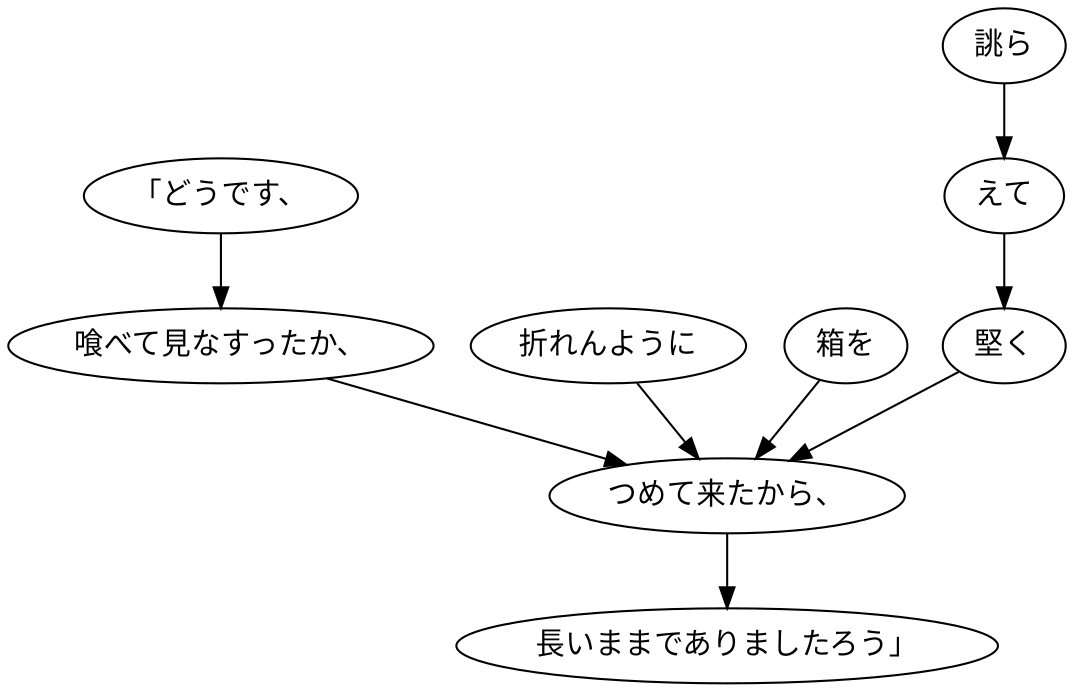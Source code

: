 digraph graph2990 {
	node0 [label="「どうです、"];
	node1 [label="喰べて見なすったか、"];
	node2 [label="折れんように"];
	node3 [label="箱を"];
	node4 [label="誂ら"];
	node5 [label="えて"];
	node6 [label="堅く"];
	node7 [label="つめて来たから、"];
	node8 [label="長いままでありましたろう」"];
	node0 -> node1;
	node1 -> node7;
	node2 -> node7;
	node3 -> node7;
	node4 -> node5;
	node5 -> node6;
	node6 -> node7;
	node7 -> node8;
}
